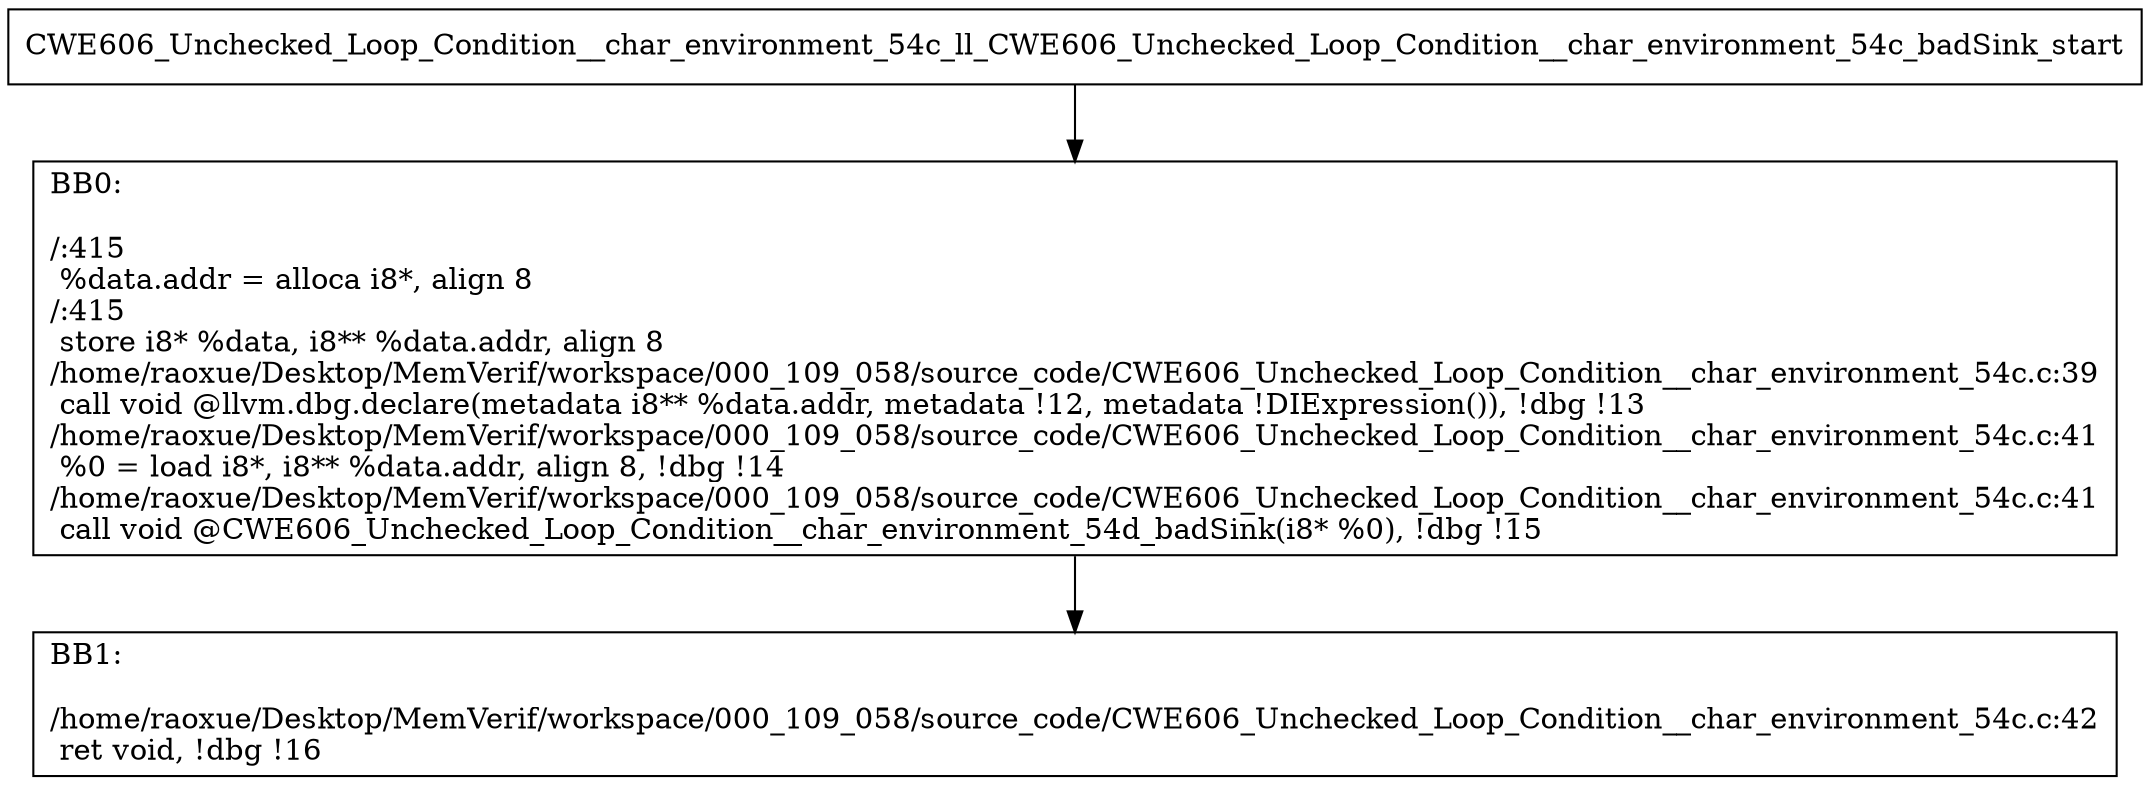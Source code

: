 digraph "CFG for'CWE606_Unchecked_Loop_Condition__char_environment_54c_ll_CWE606_Unchecked_Loop_Condition__char_environment_54c_badSink' function" {
	BBCWE606_Unchecked_Loop_Condition__char_environment_54c_ll_CWE606_Unchecked_Loop_Condition__char_environment_54c_badSink_start[shape=record,label="{CWE606_Unchecked_Loop_Condition__char_environment_54c_ll_CWE606_Unchecked_Loop_Condition__char_environment_54c_badSink_start}"];
	BBCWE606_Unchecked_Loop_Condition__char_environment_54c_ll_CWE606_Unchecked_Loop_Condition__char_environment_54c_badSink_start-> CWE606_Unchecked_Loop_Condition__char_environment_54c_ll_CWE606_Unchecked_Loop_Condition__char_environment_54c_badSinkBB0;
	CWE606_Unchecked_Loop_Condition__char_environment_54c_ll_CWE606_Unchecked_Loop_Condition__char_environment_54c_badSinkBB0 [shape=record, label="{BB0:\l\l/:415\l
  %data.addr = alloca i8*, align 8\l
/:415\l
  store i8* %data, i8** %data.addr, align 8\l
/home/raoxue/Desktop/MemVerif/workspace/000_109_058/source_code/CWE606_Unchecked_Loop_Condition__char_environment_54c.c:39\l
  call void @llvm.dbg.declare(metadata i8** %data.addr, metadata !12, metadata !DIExpression()), !dbg !13\l
/home/raoxue/Desktop/MemVerif/workspace/000_109_058/source_code/CWE606_Unchecked_Loop_Condition__char_environment_54c.c:41\l
  %0 = load i8*, i8** %data.addr, align 8, !dbg !14\l
/home/raoxue/Desktop/MemVerif/workspace/000_109_058/source_code/CWE606_Unchecked_Loop_Condition__char_environment_54c.c:41\l
  call void @CWE606_Unchecked_Loop_Condition__char_environment_54d_badSink(i8* %0), !dbg !15\l
}"];
	CWE606_Unchecked_Loop_Condition__char_environment_54c_ll_CWE606_Unchecked_Loop_Condition__char_environment_54c_badSinkBB0-> CWE606_Unchecked_Loop_Condition__char_environment_54c_ll_CWE606_Unchecked_Loop_Condition__char_environment_54c_badSinkBB1;
	CWE606_Unchecked_Loop_Condition__char_environment_54c_ll_CWE606_Unchecked_Loop_Condition__char_environment_54c_badSinkBB1 [shape=record, label="{BB1:\l\l/home/raoxue/Desktop/MemVerif/workspace/000_109_058/source_code/CWE606_Unchecked_Loop_Condition__char_environment_54c.c:42\l
  ret void, !dbg !16\l
}"];
}
